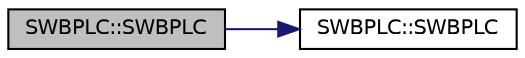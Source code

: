 digraph "SWBPLC::SWBPLC"
{
  edge [fontname="Helvetica",fontsize="10",labelfontname="Helvetica",labelfontsize="10"];
  node [fontname="Helvetica",fontsize="10",shape=record];
  rankdir="LR";
  Node1 [label="SWBPLC::SWBPLC",height=0.2,width=0.4,color="black", fillcolor="grey75", style="filled", fontcolor="black"];
  Node1 -> Node2 [color="midnightblue",fontsize="10",style="solid",fontname="Helvetica"];
  Node2 [label="SWBPLC::SWBPLC",height=0.2,width=0.4,color="black", fillcolor="white", style="filled",URL="$class_s_w_b_p_l_c.html#a320f4e2b023038668d941ce5d0c46aeb"];
}
